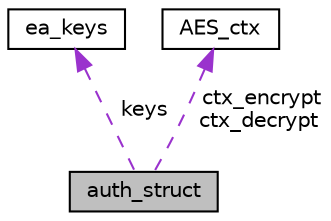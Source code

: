 digraph "auth_struct"
{
  edge [fontname="Helvetica",fontsize="10",labelfontname="Helvetica",labelfontsize="10"];
  node [fontname="Helvetica",fontsize="10",shape=record];
  Node1 [label="auth_struct",height=0.2,width=0.4,color="black", fillcolor="grey75", style="filled", fontcolor="black"];
  Node2 -> Node1 [dir="back",color="darkorchid3",fontsize="10",style="dashed",label=" keys" ,fontname="Helvetica"];
  Node2 [label="ea_keys",height=0.2,width=0.4,color="black", fillcolor="white", style="filled",URL="$structea__keys.html"];
  Node3 -> Node1 [dir="back",color="darkorchid3",fontsize="10",style="dashed",label=" ctx_encrypt\nctx_decrypt" ,fontname="Helvetica"];
  Node3 [label="AES_ctx",height=0.2,width=0.4,color="black", fillcolor="white", style="filled",URL="$struct_a_e_s__ctx.html"];
}
